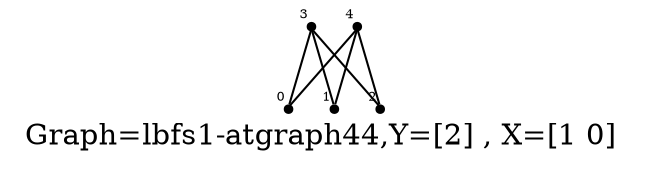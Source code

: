/* Created by igraph 0.8.0-pre+0200568 */
graph {
  graph [
    label="Graph=lbfs1-atgraph44,Y=[2] , X=[1 0]  "
    labelloc=bottom
  ];
  0 [
    pos="-0.100000,1.000000!"
    shape=point
    fontsize=6
    xlabel=0
  ];
  1 [
    pos="0.000000,0.000000!"
    shape=point
    fontsize=6
    xlabel=1
  ];
  2 [
    pos="2.000000,0.000000!"
    shape=point
    fontsize=6
    xlabel=2
  ];
  3 [
    pos="0.900000,1.000000!"
    shape=point
    fontsize=6
    xlabel=3
  ];
  4 [
    pos="1.000000,0.000000!"
    shape=point
    fontsize=6
    xlabel=4
  ];

  3 -- 0;
  4 -- 0;
  3 -- 1;
  4 -- 1;
  3 -- 2;
  4 -- 2;
}
